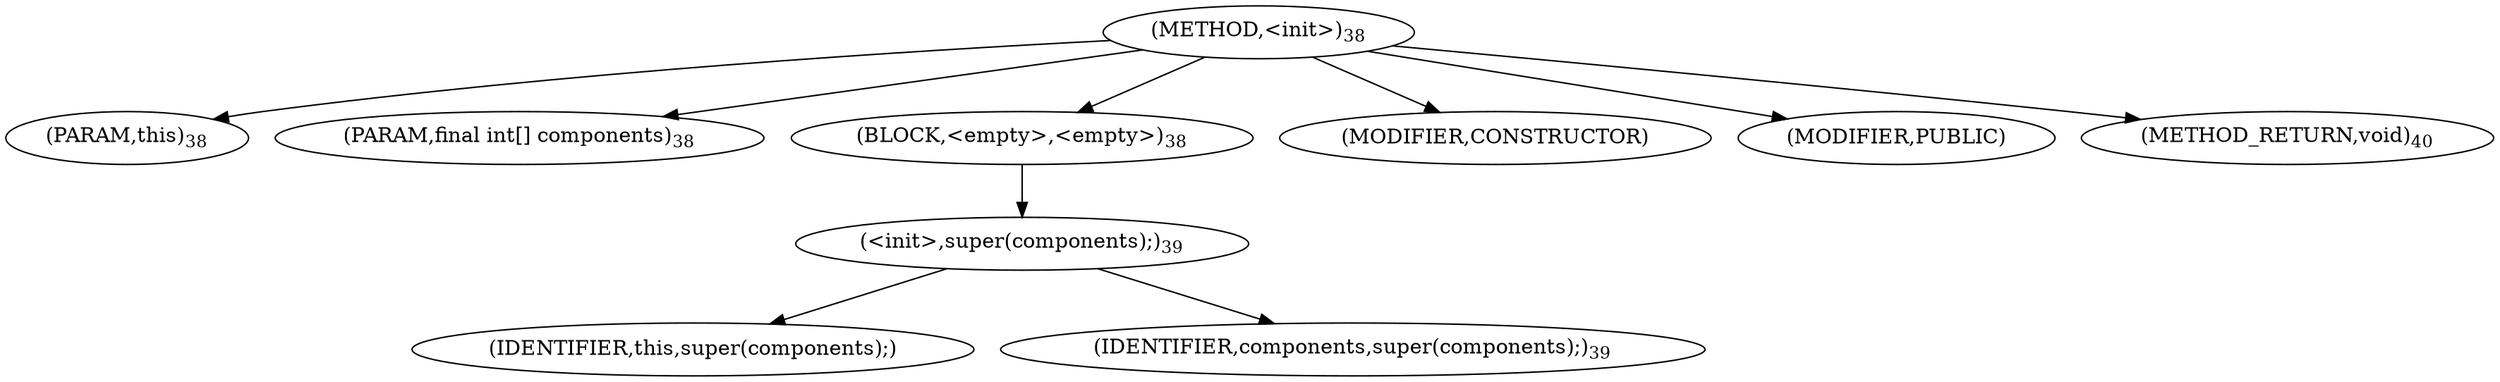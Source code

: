 digraph "&lt;init&gt;" {  
"9" [label = <(METHOD,&lt;init&gt;)<SUB>38</SUB>> ]
"4" [label = <(PARAM,this)<SUB>38</SUB>> ]
"10" [label = <(PARAM,final int[] components)<SUB>38</SUB>> ]
"11" [label = <(BLOCK,&lt;empty&gt;,&lt;empty&gt;)<SUB>38</SUB>> ]
"12" [label = <(&lt;init&gt;,super(components);)<SUB>39</SUB>> ]
"3" [label = <(IDENTIFIER,this,super(components);)> ]
"13" [label = <(IDENTIFIER,components,super(components);)<SUB>39</SUB>> ]
"14" [label = <(MODIFIER,CONSTRUCTOR)> ]
"15" [label = <(MODIFIER,PUBLIC)> ]
"16" [label = <(METHOD_RETURN,void)<SUB>40</SUB>> ]
  "9" -> "4" 
  "9" -> "10" 
  "9" -> "11" 
  "9" -> "14" 
  "9" -> "15" 
  "9" -> "16" 
  "11" -> "12" 
  "12" -> "3" 
  "12" -> "13" 
}
